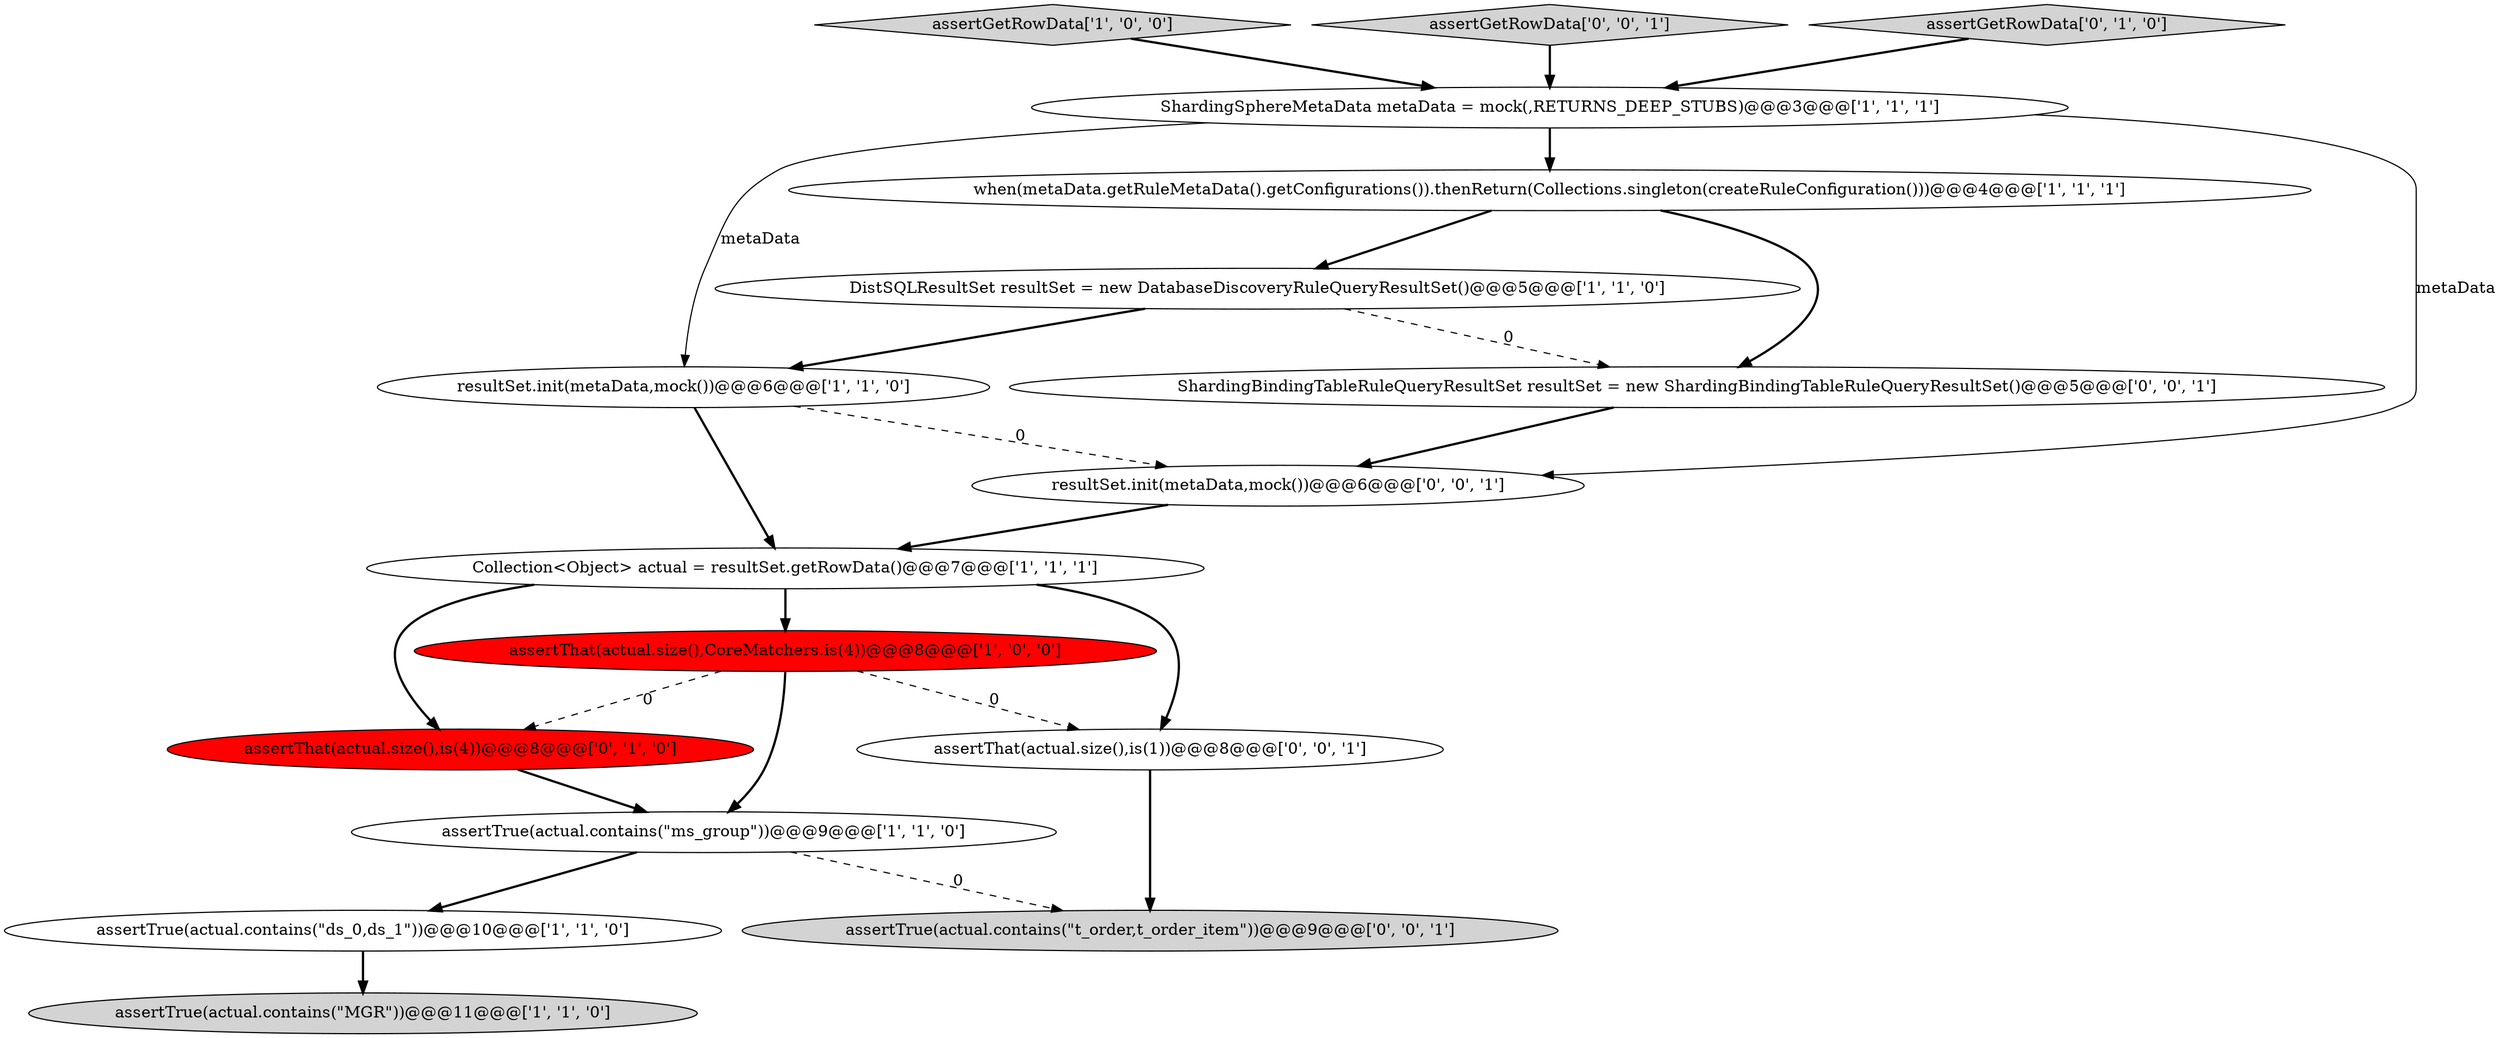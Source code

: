 digraph {
5 [style = filled, label = "assertTrue(actual.contains(\"MGR\"))@@@11@@@['1', '1', '0']", fillcolor = lightgray, shape = ellipse image = "AAA0AAABBB1BBB"];
2 [style = filled, label = "assertGetRowData['1', '0', '0']", fillcolor = lightgray, shape = diamond image = "AAA0AAABBB1BBB"];
7 [style = filled, label = "assertThat(actual.size(),CoreMatchers.is(4))@@@8@@@['1', '0', '0']", fillcolor = red, shape = ellipse image = "AAA1AAABBB1BBB"];
14 [style = filled, label = "assertTrue(actual.contains(\"t_order,t_order_item\"))@@@9@@@['0', '0', '1']", fillcolor = lightgray, shape = ellipse image = "AAA0AAABBB3BBB"];
8 [style = filled, label = "ShardingSphereMetaData metaData = mock(,RETURNS_DEEP_STUBS)@@@3@@@['1', '1', '1']", fillcolor = white, shape = ellipse image = "AAA0AAABBB1BBB"];
12 [style = filled, label = "assertGetRowData['0', '0', '1']", fillcolor = lightgray, shape = diamond image = "AAA0AAABBB3BBB"];
4 [style = filled, label = "resultSet.init(metaData,mock())@@@6@@@['1', '1', '0']", fillcolor = white, shape = ellipse image = "AAA0AAABBB1BBB"];
10 [style = filled, label = "assertThat(actual.size(),is(4))@@@8@@@['0', '1', '0']", fillcolor = red, shape = ellipse image = "AAA1AAABBB2BBB"];
6 [style = filled, label = "when(metaData.getRuleMetaData().getConfigurations()).thenReturn(Collections.singleton(createRuleConfiguration()))@@@4@@@['1', '1', '1']", fillcolor = white, shape = ellipse image = "AAA0AAABBB1BBB"];
13 [style = filled, label = "ShardingBindingTableRuleQueryResultSet resultSet = new ShardingBindingTableRuleQueryResultSet()@@@5@@@['0', '0', '1']", fillcolor = white, shape = ellipse image = "AAA0AAABBB3BBB"];
9 [style = filled, label = "Collection<Object> actual = resultSet.getRowData()@@@7@@@['1', '1', '1']", fillcolor = white, shape = ellipse image = "AAA0AAABBB1BBB"];
1 [style = filled, label = "DistSQLResultSet resultSet = new DatabaseDiscoveryRuleQueryResultSet()@@@5@@@['1', '1', '0']", fillcolor = white, shape = ellipse image = "AAA0AAABBB1BBB"];
16 [style = filled, label = "assertThat(actual.size(),is(1))@@@8@@@['0', '0', '1']", fillcolor = white, shape = ellipse image = "AAA0AAABBB3BBB"];
0 [style = filled, label = "assertTrue(actual.contains(\"ds_0,ds_1\"))@@@10@@@['1', '1', '0']", fillcolor = white, shape = ellipse image = "AAA0AAABBB1BBB"];
3 [style = filled, label = "assertTrue(actual.contains(\"ms_group\"))@@@9@@@['1', '1', '0']", fillcolor = white, shape = ellipse image = "AAA0AAABBB1BBB"];
15 [style = filled, label = "resultSet.init(metaData,mock())@@@6@@@['0', '0', '1']", fillcolor = white, shape = ellipse image = "AAA0AAABBB3BBB"];
11 [style = filled, label = "assertGetRowData['0', '1', '0']", fillcolor = lightgray, shape = diamond image = "AAA0AAABBB2BBB"];
4->9 [style = bold, label=""];
1->4 [style = bold, label=""];
7->16 [style = dashed, label="0"];
10->3 [style = bold, label=""];
8->6 [style = bold, label=""];
9->10 [style = bold, label=""];
9->7 [style = bold, label=""];
9->16 [style = bold, label=""];
7->3 [style = bold, label=""];
3->0 [style = bold, label=""];
8->4 [style = solid, label="metaData"];
1->13 [style = dashed, label="0"];
6->1 [style = bold, label=""];
15->9 [style = bold, label=""];
12->8 [style = bold, label=""];
4->15 [style = dashed, label="0"];
6->13 [style = bold, label=""];
8->15 [style = solid, label="metaData"];
11->8 [style = bold, label=""];
16->14 [style = bold, label=""];
7->10 [style = dashed, label="0"];
13->15 [style = bold, label=""];
3->14 [style = dashed, label="0"];
2->8 [style = bold, label=""];
0->5 [style = bold, label=""];
}
